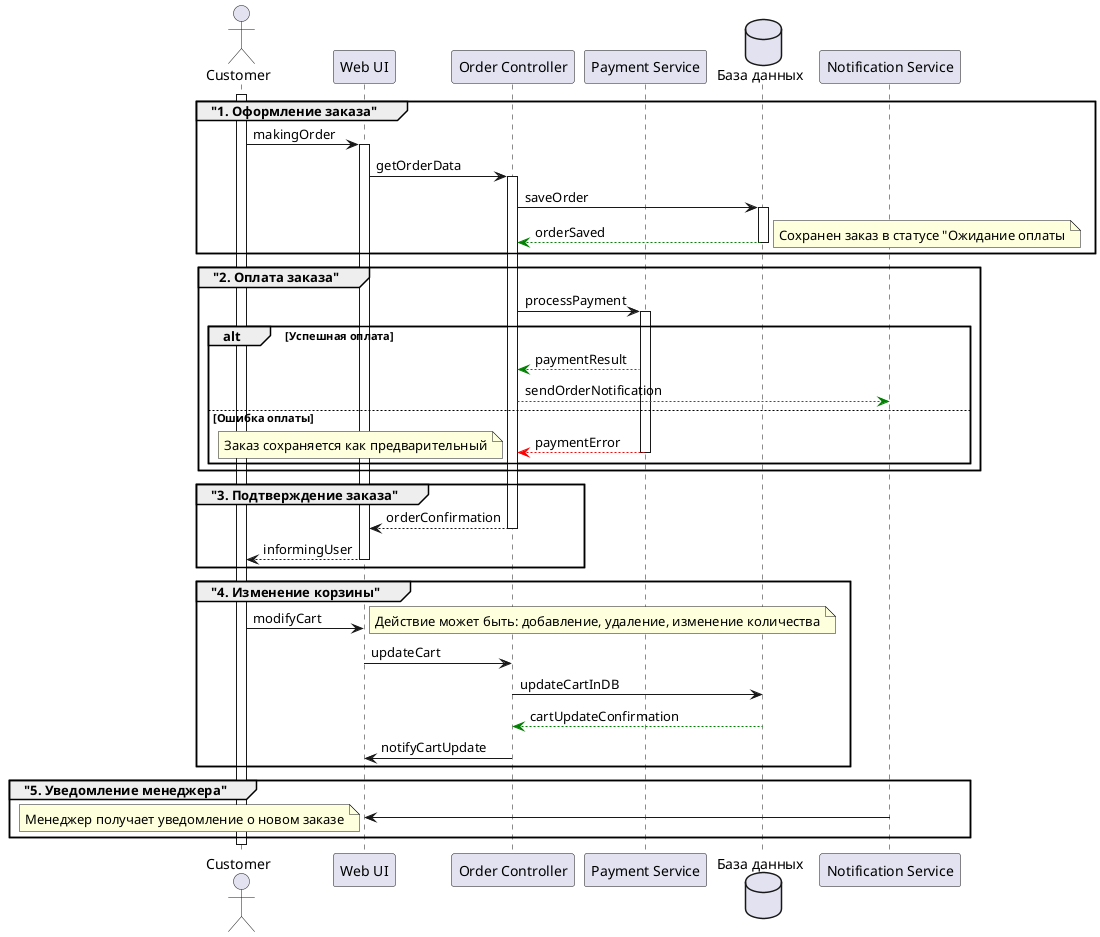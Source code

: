 @startuml
actor Customer as U
participant "Web UI" as UI
participant "Order Controller" as OC
participant "Payment Service" as PS
database "База данных" as DB
participant "Notification Service" as NS
activate U
'1. Оформление заказа
group "1. Оформление заказа"
    U -> UI : makingOrder
    activate UI
    UI -> OC : getOrderData
    activate OC
    OC -> DB : saveOrder
    activate DB
    DB -[#green]--> OC :orderSaved
    deactivate DB
    note right: Сохранен заказ в статусе "Ожидание оплаты
end
'2. Оплата заказа
group "2. Оплата заказа"
    OC -> PS : processPayment
    activate PS
    alt Успешная оплата
        PS -[#green]--> OC : paymentResult
        OC -[#green]--> NS : sendOrderNotification
    else Ошибка оплаты
        PS -[#red]--> OC : paymentError
        deactivate PS
        note left: Заказ сохраняется как предварительный
    end    
end
'3. Подтверждение заказа
group "3. Подтверждение заказа"
OC --> UI : orderConfirmation
deactivate OC
UI --> U : informingUser
deactivate UI
end
'4. Изменение корзины
group "4. Изменение корзины"
    U -> UI : modifyCart
    note right: Действие может быть: добавление, удаление, изменение количества
    UI -> OC : updateCart
    OC -> DB : updateCartInDB
    DB -[#green]--> OC : cartUpdateConfirmation
    OC -> UI : notifyCartUpdate
end
'5. Уведомление менеджера
group "5. Уведомление менеджера"
    NS -> UI :
    note left: Менеджер получает уведомление о новом заказе
end
deactivate U
@enduml